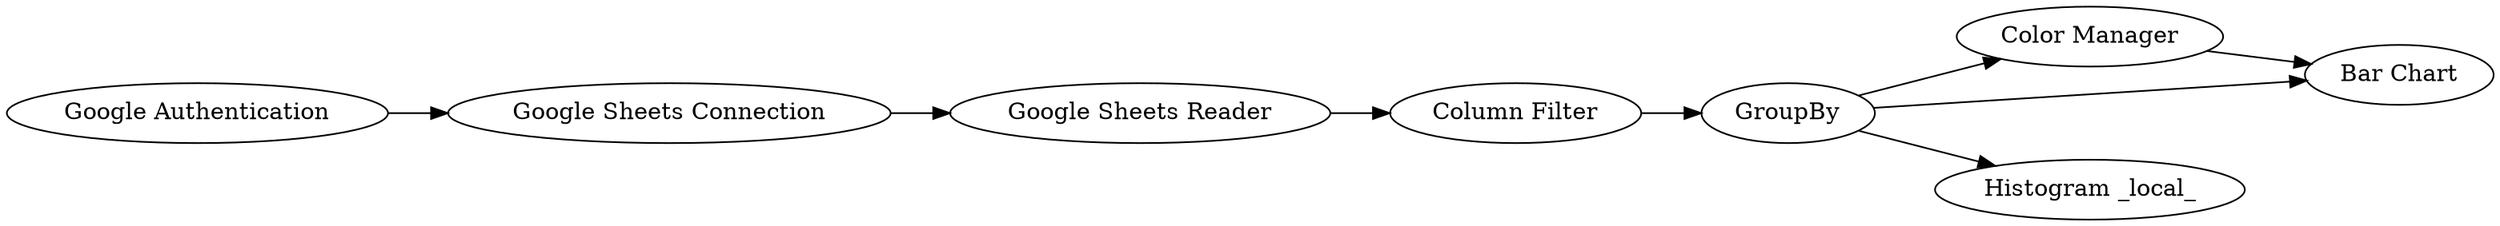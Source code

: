digraph {
	3 -> 2
	8 -> 7
	5 -> 6
	2 -> 5
	6 -> 9
	6 -> 7
	1 -> 3
	6 -> 8
	5 [label="Column Filter"]
	1 [label="Google Authentication"]
	7 [label="Bar Chart"]
	9 [label="Histogram _local_"]
	6 [label=GroupBy]
	8 [label="Color Manager"]
	3 [label="Google Sheets Connection"]
	2 [label="Google Sheets Reader"]
	rankdir=LR
}
